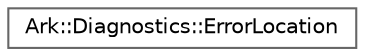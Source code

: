 digraph "Graphical Class Hierarchy"
{
 // INTERACTIVE_SVG=YES
 // LATEX_PDF_SIZE
  bgcolor="transparent";
  edge [fontname=Helvetica,fontsize=10,labelfontname=Helvetica,labelfontsize=10];
  node [fontname=Helvetica,fontsize=10,shape=box,height=0.2,width=0.4];
  rankdir="LR";
  Node0 [id="Node000000",label="Ark::Diagnostics::ErrorLocation",height=0.2,width=0.4,color="grey40", fillcolor="white", style="filled",URL="$d1/de4/structArk_1_1Diagnostics_1_1ErrorLocation.html",tooltip=" "];
}
